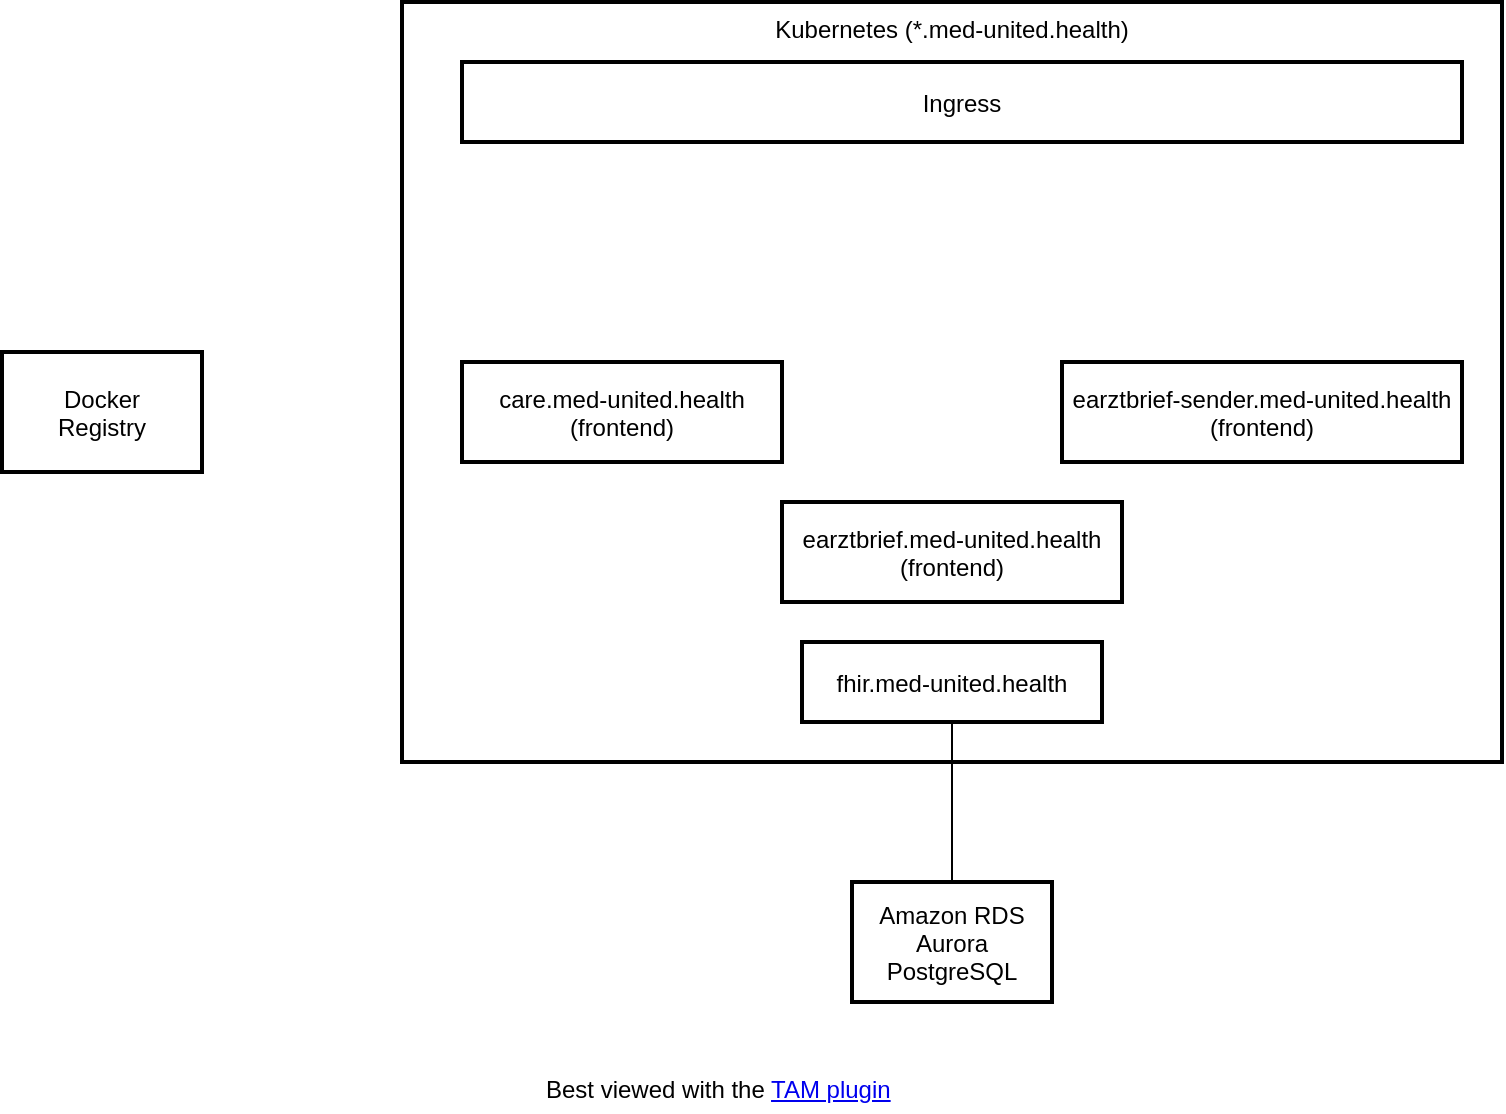 <mxfile>
    <diagram id="gULmXA6TxdwBHq9sowWj" name="MVP">
        <mxGraphModel dx="1181" dy="737" grid="1" gridSize="10" guides="1" tooltips="1" connect="1" arrows="1" fold="1" page="1" pageScale="1" pageWidth="827" pageHeight="1169" math="0" shadow="0">
            <root>
                <mxCell id="yhc5Q26hQd3oSc_h0A0Y-0"/>
                <mxCell id="yhc5Q26hQd3oSc_h0A0Y-1" parent="yhc5Q26hQd3oSc_h0A0Y-0"/>
                <mxCell id="0.0" value="Best viewed with the &lt;a href=&quot;https://github.com/ariel-bentu/tam-drawio&quot;&gt;TAM plugin&lt;/a&gt;" style="text;html=1;shape=tamPluginMissing;" parent="yhc5Q26hQd3oSc_h0A0Y-1" vertex="1" connectable="0">
                    <mxGeometry x="280" y="740" width="200" height="25" as="geometry"/>
                </mxCell>
                <mxCell id="yhc5Q26hQd3oSc_h0A0Y-3" value="Kubernetes (*.med-united.health)" style="shape=agent;offsetSize=8;strokeWidth=2;verticalAlign=top;" parent="yhc5Q26hQd3oSc_h0A0Y-1" vertex="1">
                    <mxGeometry x="210" y="210" width="550" height="380" as="geometry"/>
                </mxCell>
                <mxCell id="yhc5Q26hQd3oSc_h0A0Y-2" value="care.med-united.health&#10;(frontend)" style="shape=agent;offsetSize=8;strokeWidth=2;" parent="yhc5Q26hQd3oSc_h0A0Y-1" vertex="1">
                    <mxGeometry x="240" y="390" width="160" height="50" as="geometry"/>
                </mxCell>
                <mxCell id="yhc5Q26hQd3oSc_h0A0Y-4" value="Amazon RDS&#10;Aurora&#10;PostgreSQL" style="shape=agent;offsetSize=8;strokeWidth=2;" parent="yhc5Q26hQd3oSc_h0A0Y-1" vertex="1">
                    <mxGeometry x="435" y="650" width="100" height="60" as="geometry"/>
                </mxCell>
                <mxCell id="yhc5Q26hQd3oSc_h0A0Y-5" value="fhir.med-united.health" style="shape=agent;offsetSize=8;strokeWidth=2;" parent="yhc5Q26hQd3oSc_h0A0Y-1" vertex="1">
                    <mxGeometry x="410" y="530" width="150" height="40" as="geometry"/>
                </mxCell>
                <mxCell id="yhc5Q26hQd3oSc_h0A0Y-6" value="" style="shape=useedge;vertical=true;edgeStyle=none;endArrow=none;useSignPosition=left;useSignDirection=none;entryX=0.5;entryY=1;entryDx=0;entryDy=0;dx=1;dy=40;" parent="yhc5Q26hQd3oSc_h0A0Y-1" source="yhc5Q26hQd3oSc_h0A0Y-4" target="yhc5Q26hQd3oSc_h0A0Y-5" edge="1">
                    <mxGeometry height="160" relative="1" as="geometry">
                        <mxPoint x="480" y="760" as="sourcePoint"/>
                        <mxPoint x="480" y="600" as="targetPoint"/>
                    </mxGeometry>
                </mxCell>
                <mxCell id="yhc5Q26hQd3oSc_h0A0Y-7" value="earztbrief.med-united.health&#10;(frontend)" style="shape=agent;offsetSize=8;strokeWidth=2;" parent="yhc5Q26hQd3oSc_h0A0Y-1" vertex="1">
                    <mxGeometry x="400" y="460" width="170" height="50" as="geometry"/>
                </mxCell>
                <mxCell id="yhc5Q26hQd3oSc_h0A0Y-8" value="earztbrief-sender.med-united.health&#10;(frontend)" style="shape=agent;offsetSize=8;strokeWidth=2;" parent="yhc5Q26hQd3oSc_h0A0Y-1" vertex="1">
                    <mxGeometry x="540" y="390" width="200" height="50" as="geometry"/>
                </mxCell>
                <mxCell id="yhc5Q26hQd3oSc_h0A0Y-9" value="Ingress" style="shape=agent;offsetSize=8;strokeWidth=2;" parent="yhc5Q26hQd3oSc_h0A0Y-1" vertex="1">
                    <mxGeometry x="240" y="240" width="500" height="40" as="geometry"/>
                </mxCell>
                <mxCell id="yhc5Q26hQd3oSc_h0A0Y-10" value="Docker&#10;Registry" style="shape=agent;offsetSize=8;strokeWidth=2;" parent="yhc5Q26hQd3oSc_h0A0Y-1" vertex="1">
                    <mxGeometry x="10" y="385" width="100" height="60" as="geometry"/>
                </mxCell>
            </root>
        </mxGraphModel>
    </diagram>
    <diagram id="UFVRu7W0GHXEtEQYxteE" name="System">
        <mxGraphModel dx="993" dy="737" grid="1" gridSize="10" guides="1" tooltips="1" connect="1" arrows="1" fold="1" page="1" pageScale="1" pageWidth="827" pageHeight="1169" math="0" shadow="0">
            <root>
                <mxCell id="98wmgcszsLLJWeNlt4h4-0"/>
                <mxCell id="98wmgcszsLLJWeNlt4h4-1" parent="98wmgcszsLLJWeNlt4h4-0"/>
                <mxCell id="98wmgcszsLLJWeNlt4h4-2" value="HAPI FHIR (https://fhir.med-united.health)" style="shape=agent;offsetSize=8;strokeWidth=2;verticalAlign=top;" parent="98wmgcszsLLJWeNlt4h4-1" vertex="1">
                    <mxGeometry x="310" y="230" width="480" height="190" as="geometry"/>
                </mxCell>
                <mxCell id="98wmgcszsLLJWeNlt4h4-3" value="MedUnitedMultiTenancyServer" style="shape=agent;offsetSize=8;strokeWidth=2;" parent="98wmgcszsLLJWeNlt4h4-1" vertex="1">
                    <mxGeometry x="540" y="268" width="240" height="52" as="geometry"/>
                </mxCell>
                <UserObject label="https://hapifhir.io/hapi-fhir/docs/server_plain/multitenancy.html" link="https://hapifhir.io/hapi-fhir/docs/server_plain/multitenancy.html" id="98wmgcszsLLJWeNlt4h4-4">
                    <mxCell style="text;whiteSpace=wrap;html=1;" parent="98wmgcszsLLJWeNlt4h4-1" vertex="1">
                        <mxGeometry x="560" y="200" width="350" height="30" as="geometry"/>
                    </mxCell>
                </UserObject>
                <mxCell id="98wmgcszsLLJWeNlt4h4-5" value="JWTTenantExtractorStrategy" style="shape=agent;offsetSize=8;strokeWidth=2;" parent="98wmgcszsLLJWeNlt4h4-1" vertex="1">
                    <mxGeometry x="320" y="268" width="180" height="52" as="geometry"/>
                </mxCell>
                <mxCell id="98wmgcszsLLJWeNlt4h4-6" value="PostgreSQL Database" style="shape=agent;offsetSize=8;strokeWidth=2;" parent="98wmgcszsLLJWeNlt4h4-1" vertex="1">
                    <mxGeometry x="310" y="470" width="480" height="80" as="geometry"/>
                </mxCell>
                <mxCell id="98wmgcszsLLJWeNlt4h4-7" value="" style="shape=useedge;vertical=true;edgeStyle=none;endArrow=none;useSignPosition=left;useSignDirection=none;entryX=0.5;entryY=1;entryDx=0;entryDy=0;" parent="98wmgcszsLLJWeNlt4h4-1" source="98wmgcszsLLJWeNlt4h4-6" target="98wmgcszsLLJWeNlt4h4-2" edge="1">
                    <mxGeometry height="160" relative="1" as="geometry">
                        <mxPoint x="520" y="630" as="sourcePoint"/>
                        <mxPoint x="520" y="470" as="targetPoint"/>
                    </mxGeometry>
                </mxCell>
                <mxCell id="98wmgcszsLLJWeNlt4h4-11" style="edgeStyle=none;html=1;entryX=0;entryY=0.5;entryDx=0;entryDy=0;" parent="98wmgcszsLLJWeNlt4h4-1" source="98wmgcszsLLJWeNlt4h4-8" target="98wmgcszsLLJWeNlt4h4-10" edge="1">
                    <mxGeometry relative="1" as="geometry"/>
                </mxCell>
                <mxCell id="98wmgcszsLLJWeNlt4h4-8" value="id.med-united.health" style="shape=agent;offsetSize=8;strokeWidth=2;" parent="98wmgcszsLLJWeNlt4h4-1" vertex="1">
                    <mxGeometry x="70" y="90" width="140" height="80" as="geometry"/>
                </mxCell>
                <mxCell id="YlqC5ofd0TMgPBQfjxen-0" value="Best viewed with the &lt;a href=&quot;https://github.com/ariel-bentu/tam-drawio&quot;&gt;TAM plugin&lt;/a&gt;" style="text;html=1;shape=tamPluginMissing;" parent="98wmgcszsLLJWeNlt4h4-1" vertex="1" connectable="0">
                    <mxGeometry x="700" y="580" width="200" height="25" as="geometry"/>
                </mxCell>
                <mxCell id="98wmgcszsLLJWeNlt4h4-9" value="KeyCloak" style="text;html=1;strokeColor=none;fillColor=none;align=center;verticalAlign=middle;whiteSpace=wrap;rounded=0;" parent="98wmgcszsLLJWeNlt4h4-1" vertex="1">
                    <mxGeometry x="110" y="50" width="60" height="30" as="geometry"/>
                </mxCell>
                <mxCell id="98wmgcszsLLJWeNlt4h4-13" style="edgeStyle=none;html=1;entryX=0;entryY=0.5;entryDx=0;entryDy=0;" parent="98wmgcszsLLJWeNlt4h4-1" source="98wmgcszsLLJWeNlt4h4-10" target="98wmgcszsLLJWeNlt4h4-12" edge="1">
                    <mxGeometry relative="1" as="geometry"/>
                </mxCell>
                <mxCell id="98wmgcszsLLJWeNlt4h4-10" value="JWT" style="rounded=1;whiteSpace=wrap;html=1;arcSize=60;strokeWidth=2;" parent="98wmgcszsLLJWeNlt4h4-1" vertex="1">
                    <mxGeometry x="260" y="110" width="90" height="40" as="geometry"/>
                </mxCell>
                <mxCell id="98wmgcszsLLJWeNlt4h4-20" style="edgeStyle=none;html=1;" parent="98wmgcszsLLJWeNlt4h4-1" source="98wmgcszsLLJWeNlt4h4-12" target="98wmgcszsLLJWeNlt4h4-19" edge="1">
                    <mxGeometry relative="1" as="geometry"/>
                </mxCell>
                <mxCell id="98wmgcszsLLJWeNlt4h4-12" value="https://care.med-united.health&#10;medication-ordering-frontend" style="shape=agent;offsetSize=8;strokeWidth=2;" parent="98wmgcszsLLJWeNlt4h4-1" vertex="1">
                    <mxGeometry x="400" y="90" width="190" height="80" as="geometry"/>
                </mxCell>
                <mxCell id="98wmgcszsLLJWeNlt4h4-14" value="" style="shape=useedge;vertical=true;edgeStyle=none;endArrow=none;useSignPosition=left;useSignDirection=none;entryX=0.5;entryY=1;entryDx=0;entryDy=0;exitX=0.5;exitY=0;exitDx=0;exitDy=0;" parent="98wmgcszsLLJWeNlt4h4-1" source="98wmgcszsLLJWeNlt4h4-2" target="98wmgcszsLLJWeNlt4h4-12" edge="1">
                    <mxGeometry height="160" relative="1" as="geometry">
                        <mxPoint x="450" y="340" as="sourcePoint"/>
                        <mxPoint x="450" y="180" as="targetPoint"/>
                    </mxGeometry>
                </mxCell>
                <mxCell id="98wmgcszsLLJWeNlt4h4-15" value="" style="shape=useedge;endArrow=none;edgeStyle=none;useSignPosition=up;useSignDirection=none;entryX=0;entryY=0.5;entryDx=0;entryDy=0;" parent="98wmgcszsLLJWeNlt4h4-1" source="98wmgcszsLLJWeNlt4h4-5" target="98wmgcszsLLJWeNlt4h4-3" edge="1">
                    <mxGeometry width="160" relative="1" as="geometry">
                        <mxPoint x="500" y="294" as="sourcePoint"/>
                        <mxPoint x="660" y="294" as="targetPoint"/>
                    </mxGeometry>
                </mxCell>
                <mxCell id="98wmgcszsLLJWeNlt4h4-16" value="Extracts the domain of the e-mail address as the tenant ID" style="text;html=1;strokeColor=none;fillColor=none;align=center;verticalAlign=middle;whiteSpace=wrap;rounded=0;" parent="98wmgcszsLLJWeNlt4h4-1" vertex="1">
                    <mxGeometry x="325" y="320" width="170" height="50" as="geometry"/>
                </mxCell>
                <mxCell id="YlqC5ofd0TMgPBQfjxen-5" style="edgeStyle=none;html=1;entryX=0;entryY=0.5;entryDx=0;entryDy=0;" parent="98wmgcszsLLJWeNlt4h4-1" source="98wmgcszsLLJWeNlt4h4-17" target="YlqC5ofd0TMgPBQfjxen-4" edge="1">
                    <mxGeometry relative="1" as="geometry"/>
                </mxCell>
                <mxCell id="98wmgcszsLLJWeNlt4h4-17" value="earztbrief.med-united.health" style="shape=agent;offsetSize=8;strokeWidth=2;" parent="98wmgcszsLLJWeNlt4h4-1" vertex="1">
                    <mxGeometry x="890" y="250" width="170" height="60" as="geometry"/>
                </mxCell>
                <mxCell id="YlqC5ofd0TMgPBQfjxen-1" style="edgeStyle=none;html=1;entryX=0.5;entryY=0;entryDx=0;entryDy=0;" parent="98wmgcszsLLJWeNlt4h4-1" source="98wmgcszsLLJWeNlt4h4-19" target="98wmgcszsLLJWeNlt4h4-17" edge="1">
                    <mxGeometry relative="1" as="geometry">
                        <Array as="points">
                            <mxPoint x="975" y="130"/>
                        </Array>
                    </mxGeometry>
                </mxCell>
                <mxCell id="98wmgcszsLLJWeNlt4h4-19" value="XML&lt;br&gt;eArztbrief" style="rounded=1;whiteSpace=wrap;html=1;arcSize=60;strokeWidth=2;" parent="98wmgcszsLLJWeNlt4h4-1" vertex="1">
                    <mxGeometry x="730" y="110" width="90" height="40" as="geometry"/>
                </mxCell>
                <mxCell id="YlqC5ofd0TMgPBQfjxen-2" value="earztbrief-frontend" style="shape=agent;offsetSize=8;strokeWidth=2;" parent="98wmgcszsLLJWeNlt4h4-1" vertex="1">
                    <mxGeometry x="940" y="35" width="130" height="60" as="geometry"/>
                </mxCell>
                <mxCell id="YlqC5ofd0TMgPBQfjxen-3" value="" style="shape=useedge;vertical=true;edgeStyle=none;endArrow=none;useSignPosition=left;useSignDirection=none;entryX=0.5;entryY=1;entryDx=0;entryDy=0;exitX=0.75;exitY=0;exitDx=0;exitDy=0;" parent="98wmgcszsLLJWeNlt4h4-1" source="98wmgcszsLLJWeNlt4h4-17" target="YlqC5ofd0TMgPBQfjxen-2" edge="1">
                    <mxGeometry height="160" relative="1" as="geometry">
                        <mxPoint x="1030" y="350" as="sourcePoint"/>
                        <mxPoint x="1030" y="190" as="targetPoint"/>
                    </mxGeometry>
                </mxCell>
                <mxCell id="YlqC5ofd0TMgPBQfjxen-8" style="edgeStyle=none;html=1;entryX=0;entryY=0.5;entryDx=0;entryDy=0;" parent="98wmgcszsLLJWeNlt4h4-1" source="YlqC5ofd0TMgPBQfjxen-4" target="YlqC5ofd0TMgPBQfjxen-6" edge="1">
                    <mxGeometry relative="1" as="geometry"/>
                </mxCell>
                <mxCell id="YlqC5ofd0TMgPBQfjxen-4" value="E-Mail or KIM&lt;br&gt;Message" style="rounded=1;whiteSpace=wrap;html=1;arcSize=60;strokeWidth=2;" parent="98wmgcszsLLJWeNlt4h4-1" vertex="1">
                    <mxGeometry x="1100" y="260" width="90" height="40" as="geometry"/>
                </mxCell>
                <mxCell id="YlqC5ofd0TMgPBQfjxen-11" style="edgeStyle=none;html=1;entryX=0.5;entryY=0;entryDx=0;entryDy=0;" parent="98wmgcszsLLJWeNlt4h4-1" source="YlqC5ofd0TMgPBQfjxen-6" target="YlqC5ofd0TMgPBQfjxen-10" edge="1">
                    <mxGeometry relative="1" as="geometry"/>
                </mxCell>
                <mxCell id="YlqC5ofd0TMgPBQfjxen-13" style="edgeStyle=none;html=1;entryX=0;entryY=0.5;entryDx=0;entryDy=0;" parent="98wmgcszsLLJWeNlt4h4-1" source="YlqC5ofd0TMgPBQfjxen-6" target="YlqC5ofd0TMgPBQfjxen-12" edge="1">
                    <mxGeometry relative="1" as="geometry"/>
                </mxCell>
                <mxCell id="YlqC5ofd0TMgPBQfjxen-6" value="PVS" style="shape=agent;offsetSize=8;strokeWidth=2;" parent="98wmgcszsLLJWeNlt4h4-1" vertex="1">
                    <mxGeometry x="1220" y="250" width="100" height="60" as="geometry"/>
                </mxCell>
                <mxCell id="YlqC5ofd0TMgPBQfjxen-7" value="Phisician" style="shape=actor;horizontalLabelPosition=right;align=left;labelPosition=right;strokeWidth=2;" parent="98wmgcszsLLJWeNlt4h4-1" vertex="1">
                    <mxGeometry x="1250" y="170" width="35" height="50" as="geometry"/>
                </mxCell>
                <mxCell id="YlqC5ofd0TMgPBQfjxen-9" value="" style="shape=useedge;vertical=true;edgeStyle=none;endArrow=none;useSignPosition=left;useSignDirection=none;entryX=0.5;entryY=1;entryDx=0;entryDy=0;exitX=0.5;exitY=0;exitDx=0;exitDy=0;" parent="98wmgcszsLLJWeNlt4h4-1" source="YlqC5ofd0TMgPBQfjxen-6" target="YlqC5ofd0TMgPBQfjxen-7" edge="1">
                    <mxGeometry height="160" relative="1" as="geometry">
                        <mxPoint x="1270" y="400" as="sourcePoint"/>
                        <mxPoint x="1270" y="240" as="targetPoint"/>
                    </mxGeometry>
                </mxCell>
                <mxCell id="YlqC5ofd0TMgPBQfjxen-10" value="E-Prescription" style="rounded=1;whiteSpace=wrap;html=1;arcSize=60;strokeWidth=2;" parent="98wmgcszsLLJWeNlt4h4-1" vertex="1">
                    <mxGeometry x="1225" y="400" width="90" height="40" as="geometry"/>
                </mxCell>
                <mxCell id="YlqC5ofd0TMgPBQfjxen-17" style="edgeStyle=none;html=1;" parent="98wmgcszsLLJWeNlt4h4-1" source="YlqC5ofd0TMgPBQfjxen-12" target="YlqC5ofd0TMgPBQfjxen-15" edge="1">
                    <mxGeometry relative="1" as="geometry"/>
                </mxCell>
                <mxCell id="YlqC5ofd0TMgPBQfjxen-12" value="KIM Message&lt;br&gt;&amp;nbsp;&lt;br&gt;&amp;nbsp;&lt;br&gt;&amp;nbsp;" style="rounded=1;whiteSpace=wrap;html=1;arcSize=60;strokeWidth=2;" parent="98wmgcszsLLJWeNlt4h4-1" vertex="1">
                    <mxGeometry x="1350" y="245" width="120" height="70" as="geometry"/>
                </mxCell>
                <mxCell id="YlqC5ofd0TMgPBQfjxen-14" value="e-Prescription&lt;br&gt;Token" style="rounded=1;whiteSpace=wrap;html=1;arcSize=60;strokeWidth=2;" parent="98wmgcszsLLJWeNlt4h4-1" vertex="1">
                    <mxGeometry x="1365" y="268" width="90" height="40" as="geometry"/>
                </mxCell>
                <mxCell id="YlqC5ofd0TMgPBQfjxen-15" value="AVS&#10;(Pharmacy)" style="shape=agent;offsetSize=8;strokeWidth=2;" parent="98wmgcszsLLJWeNlt4h4-1" vertex="1">
                    <mxGeometry x="1500" y="250" width="100" height="60" as="geometry"/>
                </mxCell>
                <mxCell id="YlqC5ofd0TMgPBQfjxen-16" value="Pharmacust" style="shape=actor;horizontalLabelPosition=right;align=left;labelPosition=right;strokeWidth=2;" parent="98wmgcszsLLJWeNlt4h4-1" vertex="1">
                    <mxGeometry x="1532.5" y="170" width="35" height="50" as="geometry"/>
                </mxCell>
                <mxCell id="YlqC5ofd0TMgPBQfjxen-18" value="" style="shape=useedge;vertical=true;edgeStyle=none;endArrow=none;useSignPosition=left;useSignDirection=none;entryX=0.5;entryY=1;entryDx=0;entryDy=0;exitX=0.5;exitY=0;exitDx=0;exitDy=0;" parent="98wmgcszsLLJWeNlt4h4-1" source="YlqC5ofd0TMgPBQfjxen-15" target="YlqC5ofd0TMgPBQfjxen-16" edge="1">
                    <mxGeometry height="160" relative="1" as="geometry">
                        <mxPoint x="1540" y="400" as="sourcePoint"/>
                        <mxPoint x="1540" y="240" as="targetPoint"/>
                    </mxGeometry>
                </mxCell>
            </root>
        </mxGraphModel>
    </diagram>
    <diagram id="TTC9ItkF9DFmu4hpynOX" name="eArztbrief">
        <mxGraphModel dx="1011" dy="737" grid="1" gridSize="10" guides="1" tooltips="1" connect="1" arrows="1" fold="1" page="1" pageScale="1" pageWidth="827" pageHeight="1169" math="0" shadow="0">
            <root>
                <mxCell id="187kaAjlqNE19iwZOsQ7-0"/>
                <mxCell id="187kaAjlqNE19iwZOsQ7-1" parent="187kaAjlqNE19iwZOsQ7-0"/>
                <mxCell id="187kaAjlqNE19iwZOsQ7-2" value="earztbrief.med-united.health" style="shape=agent;offsetSize=8;strokeWidth=2;verticalAlign=top;" parent="187kaAjlqNE19iwZOsQ7-1" vertex="1">
                    <mxGeometry x="320" y="180" width="310" height="110" as="geometry"/>
                </mxCell>
                <mxCell id="187kaAjlqNE19iwZOsQ7-11" style="edgeStyle=none;html=1;entryX=0.5;entryY=0;entryDx=0;entryDy=0;" parent="187kaAjlqNE19iwZOsQ7-1" source="187kaAjlqNE19iwZOsQ7-3" target="187kaAjlqNE19iwZOsQ7-10" edge="1">
                    <mxGeometry relative="1" as="geometry"/>
                </mxCell>
                <mxCell id="187kaAjlqNE19iwZOsQ7-3" value="eArztbrief&#10;Creator" style="shape=agent;offsetSize=8;strokeWidth=2;" parent="187kaAjlqNE19iwZOsQ7-1" vertex="1">
                    <mxGeometry x="350" y="210" width="100" height="60" as="geometry"/>
                </mxCell>
                <mxCell id="187kaAjlqNE19iwZOsQ7-4" value="XML&lt;br&gt;eArztbrief" style="rounded=1;whiteSpace=wrap;html=1;arcSize=60;strokeWidth=2;" parent="187kaAjlqNE19iwZOsQ7-1" vertex="1">
                    <mxGeometry x="520" y="220" width="90" height="40" as="geometry"/>
                </mxCell>
                <mxCell id="187kaAjlqNE19iwZOsQ7-5" value="" style="shape=updateedge;endArrow=none;exitX=1;exitY=0.5;exitDx=0;exitDy=0;entryX=0;entryY=0.5;entryDx=0;entryDy=0;" parent="187kaAjlqNE19iwZOsQ7-1" source="187kaAjlqNE19iwZOsQ7-3" target="187kaAjlqNE19iwZOsQ7-4" edge="1">
                    <mxGeometry width="80" height="30" relative="1" as="geometry">
                        <mxPoint x="490" y="265" as="sourcePoint"/>
                        <mxPoint x="570" y="265" as="targetPoint"/>
                    </mxGeometry>
                </mxCell>
                <mxCell id="187kaAjlqNE19iwZOsQ7-6" value="Quarkus Backend" style="shape=agent;offsetSize=8;strokeWidth=2;verticalAlign=top;" parent="187kaAjlqNE19iwZOsQ7-1" vertex="1">
                    <mxGeometry x="320" y="400" width="310" height="60" as="geometry"/>
                </mxCell>
                <mxCell id="5" style="edgeStyle=none;html=1;exitX=0.25;exitY=1;exitDx=0;exitDy=0;entryX=0.5;entryY=0;entryDx=0;entryDy=0;" parent="187kaAjlqNE19iwZOsQ7-1" source="187kaAjlqNE19iwZOsQ7-6" target="0" edge="1">
                    <mxGeometry relative="1" as="geometry">
                        <mxPoint x="400" y="445" as="sourcePoint"/>
                    </mxGeometry>
                </mxCell>
                <mxCell id="187kaAjlqNE19iwZOsQ7-12" style="edgeStyle=none;html=1;" parent="187kaAjlqNE19iwZOsQ7-1" source="187kaAjlqNE19iwZOsQ7-10" edge="1">
                    <mxGeometry relative="1" as="geometry">
                        <mxPoint x="400" y="400" as="targetPoint"/>
                    </mxGeometry>
                </mxCell>
                <mxCell id="187kaAjlqNE19iwZOsQ7-10" value="HTTP Post" style="rounded=1;whiteSpace=wrap;html=1;arcSize=17;strokeWidth=2;verticalAlign=top;" parent="187kaAjlqNE19iwZOsQ7-1" vertex="1">
                    <mxGeometry x="352.5" y="310" width="95" height="70" as="geometry"/>
                </mxCell>
                <mxCell id="187kaAjlqNE19iwZOsQ7-13" value="PVS" style="shape=agent;offsetSize=8;strokeWidth=2;" parent="187kaAjlqNE19iwZOsQ7-1" vertex="1">
                    <mxGeometry x="320" y="600" width="310" height="60" as="geometry"/>
                </mxCell>
                <mxCell id="187kaAjlqNE19iwZOsQ7-14" value="" style="shape=actor;horizontalLabelPosition=right;align=left;labelPosition=right;strokeWidth=2;" parent="187kaAjlqNE19iwZOsQ7-1" vertex="1">
                    <mxGeometry x="463" y="700" width="25" height="50" as="geometry"/>
                </mxCell>
                <mxCell id="187kaAjlqNE19iwZOsQ7-15" value="" style="shape=useedge;vertical=true;endArrow=none;useSignPosition=left;useSignDirection=south;entryX=0.5;entryY=1;entryDx=0;entryDy=0;exitX=0.75;exitY=0;exitDx=0;exitDy=0;" parent="187kaAjlqNE19iwZOsQ7-1" source="187kaAjlqNE19iwZOsQ7-14" target="187kaAjlqNE19iwZOsQ7-13" edge="1">
                    <mxGeometry height="160" relative="1" as="geometry">
                        <mxPoint x="500" y="810" as="sourcePoint"/>
                        <mxPoint x="500" y="650" as="targetPoint"/>
                    </mxGeometry>
                </mxCell>
                <mxCell id="187kaAjlqNE19iwZOsQ7-16" value="&lt;span&gt;XML&lt;/span&gt;&lt;br&gt;&lt;span&gt;eArztbrief&lt;/span&gt;" style="rounded=1;whiteSpace=wrap;html=1;arcSize=60;strokeWidth=2;" parent="187kaAjlqNE19iwZOsQ7-1" vertex="1">
                    <mxGeometry x="357.5" y="340" width="85" height="30" as="geometry"/>
                </mxCell>
                <mxCell id="0.14" value="Best viewed with the &lt;a href=&quot;https://github.com/ariel-bentu/tam-drawio&quot;&gt;TAM plugin&lt;/a&gt;" style="text;html=1;shape=tamPluginMissing;" parent="187kaAjlqNE19iwZOsQ7-1" vertex="1" connectable="0">
                    <mxGeometry x="215" y="780" width="200" height="25" as="geometry"/>
                </mxCell>
                <mxCell id="0" value="E-Mail" style="rounded=1;whiteSpace=wrap;html=1;arcSize=28;strokeWidth=2;verticalAlign=top;" parent="187kaAjlqNE19iwZOsQ7-1" vertex="1">
                    <mxGeometry x="350" y="495" width="95" height="70" as="geometry"/>
                </mxCell>
                <mxCell id="7" style="edgeStyle=none;html=1;exitX=0.5;exitY=1;exitDx=0;exitDy=0;entryX=0.25;entryY=0;entryDx=0;entryDy=0;" parent="187kaAjlqNE19iwZOsQ7-1" source="2" target="187kaAjlqNE19iwZOsQ7-13" edge="1">
                    <mxGeometry relative="1" as="geometry"/>
                </mxCell>
                <mxCell id="2" value="XML eArztbrief" style="rounded=1;whiteSpace=wrap;html=1;arcSize=60;strokeWidth=2;" parent="187kaAjlqNE19iwZOsQ7-1" vertex="1">
                    <mxGeometry x="361.5" y="520" width="72" height="35" as="geometry"/>
                </mxCell>
                <mxCell id="10" value="JavaMail API" style="shape=agent;offsetSize=8;strokeWidth=2;" parent="187kaAjlqNE19iwZOsQ7-1" vertex="1">
                    <mxGeometry x="333.5" y="430" width="100" height="20" as="geometry"/>
                </mxCell>
                <mxCell id="11" value="SMTP&#10;Server&#10;(Amazon SES&#10;- Simple E-Mail Service)" style="shape=agent;offsetSize=8;strokeWidth=2;" parent="187kaAjlqNE19iwZOsQ7-1" vertex="1">
                    <mxGeometry x="30" y="400" width="200" height="60" as="geometry"/>
                </mxCell>
                <mxCell id="13" value="" style="shape=useedge;endArrow=none;useSignPosition=up;useSignDirection=east;exitX=1;exitY=0.75;exitDx=0;exitDy=0;entryX=0;entryY=0.25;entryDx=0;entryDy=0;" parent="187kaAjlqNE19iwZOsQ7-1" source="11" target="10" edge="1">
                    <mxGeometry width="160" relative="1" as="geometry">
                        <mxPoint x="210" y="440" as="sourcePoint"/>
                        <mxPoint x="340" y="440" as="targetPoint"/>
                    </mxGeometry>
                </mxCell>
            </root>
        </mxGraphModel>
    </diagram>
    <diagram id="5WLaCC7f1vbAUcCXucXl" name="multi-tenancy">
        <mxGraphModel dx="617" dy="468" grid="1" gridSize="10" guides="1" tooltips="1" connect="1" arrows="1" fold="1" page="1" pageScale="1" pageWidth="827" pageHeight="1169" math="0" shadow="0">
            <root>
                <mxCell id="7ca343K3QSAkEU-Pdxtx-0"/>
                <mxCell id="7ca343K3QSAkEU-Pdxtx-1" parent="7ca343K3QSAkEU-Pdxtx-0"/>
                <mxCell id="7ca343K3QSAkEU-Pdxtx-2" value="Hapi FHIR&#10;Multi Tenancy Backend&#10;(https://fhir.med-united.health/&lt;tenand-id&gt;/" style="shape=agent;offsetSize=8;strokeWidth=2;verticalAlign=middle;" parent="7ca343K3QSAkEU-Pdxtx-1" vertex="1">
                    <mxGeometry x="290" y="200" width="440" height="150" as="geometry"/>
                </mxCell>
                <mxCell id="0.1" value="Best viewed with the &lt;a href=&quot;https://github.com/ariel-bentu/tam-drawio&quot;&gt;TAM plugin&lt;/a&gt;" style="text;html=1;shape=tamPluginMissing;" parent="7ca343K3QSAkEU-Pdxtx-1" vertex="1" connectable="0">
                    <mxGeometry x="265" y="495" width="200" height="25" as="geometry"/>
                </mxCell>
                <mxCell id="7ca343K3QSAkEU-Pdxtx-3" value="KeyCloak&#10;(https://id.med-united.health)" style="shape=agent;offsetSize=8;strokeWidth=2;" parent="7ca343K3QSAkEU-Pdxtx-1" vertex="1">
                    <mxGeometry x="20" y="230" width="200" height="80" as="geometry"/>
                </mxCell>
                <mxCell id="7ca343K3QSAkEU-Pdxtx-4" value="OpenUI5 Client&#10;(with https://github.com/SAP/openui5-fhir)" style="shape=agent;offsetSize=8;strokeWidth=2;" parent="7ca343K3QSAkEU-Pdxtx-1" vertex="1">
                    <mxGeometry x="290" y="70" width="440" height="90" as="geometry"/>
                </mxCell>
                <mxCell id="7ca343K3QSAkEU-Pdxtx-5" value="" style="shape=useedge;endArrow=none;edgeStyle=none;useSignPosition=up;useSignDirection=none;exitX=1;exitY=0.5;exitDx=0;exitDy=0;entryX=0;entryY=0.5;entryDx=0;entryDy=0;" parent="7ca343K3QSAkEU-Pdxtx-1" source="7ca343K3QSAkEU-Pdxtx-3" target="7ca343K3QSAkEU-Pdxtx-2" edge="1">
                    <mxGeometry width="160" relative="1" as="geometry">
                        <mxPoint x="160" y="190" as="sourcePoint"/>
                        <mxPoint x="320" y="190" as="targetPoint"/>
                    </mxGeometry>
                </mxCell>
                <mxCell id="7ca343K3QSAkEU-Pdxtx-6" value="OpenID&lt;br&gt;Connect" style="text;html=1;strokeColor=none;fillColor=none;align=center;verticalAlign=middle;whiteSpace=wrap;rounded=0;" parent="7ca343K3QSAkEU-Pdxtx-1" vertex="1">
                    <mxGeometry x="230" y="230" width="60" height="30" as="geometry"/>
                </mxCell>
                <mxCell id="7ca343K3QSAkEU-Pdxtx-7" value="https://github.com/opensrp/hapi-fhir-keycloak" style="text;html=1;strokeColor=none;fillColor=none;align=center;verticalAlign=middle;whiteSpace=wrap;rounded=0;" parent="7ca343K3QSAkEU-Pdxtx-1" vertex="1">
                    <mxGeometry x="5" y="190" width="260" height="30" as="geometry"/>
                </mxCell>
                <mxCell id="7ca343K3QSAkEU-Pdxtx-8" value="PostgreSQL (ACL via row-level-security)" style="shape=agent;offsetSize=8;strokeWidth=2;" parent="7ca343K3QSAkEU-Pdxtx-1" vertex="1">
                    <mxGeometry x="290" y="405" width="440" height="60" as="geometry"/>
                </mxCell>
                <mxCell id="7ca343K3QSAkEU-Pdxtx-9" value="" style="shape=useedge;vertical=true;edgeStyle=none;endArrow=none;useSignPosition=left;useSignDirection=none;entryX=0.5;entryY=1;entryDx=0;entryDy=0;exitX=0.5;exitY=0;exitDx=0;exitDy=0;" parent="7ca343K3QSAkEU-Pdxtx-1" source="7ca343K3QSAkEU-Pdxtx-8" target="7ca343K3QSAkEU-Pdxtx-2" edge="1">
                    <mxGeometry height="160" relative="1" as="geometry">
                        <mxPoint x="540" y="550" as="sourcePoint"/>
                        <mxPoint x="540" y="390" as="targetPoint"/>
                    </mxGeometry>
                </mxCell>
                <mxCell id="7ca343K3QSAkEU-Pdxtx-10" value="" style="shape=useedge;vertical=true;edgeStyle=none;endArrow=none;useSignPosition=left;useSignDirection=none;entryX=0.5;entryY=1;entryDx=0;entryDy=0;exitX=0.5;exitY=0;exitDx=0;exitDy=0;" parent="7ca343K3QSAkEU-Pdxtx-1" source="7ca343K3QSAkEU-Pdxtx-2" target="7ca343K3QSAkEU-Pdxtx-4" edge="1">
                    <mxGeometry height="160" relative="1" as="geometry">
                        <mxPoint x="470" y="320" as="sourcePoint"/>
                        <mxPoint x="470" y="160" as="targetPoint"/>
                    </mxGeometry>
                </mxCell>
            </root>
        </mxGraphModel>
    </diagram>
    <diagram id="VX6zzPoldiH-JHPRvkUI" name="Heimversorgung">
        <mxGraphModel dx="588" dy="468" grid="1" gridSize="10" guides="1" tooltips="1" connect="1" arrows="1" fold="1" page="1" pageScale="1" pageWidth="827" pageHeight="1169" math="0" shadow="0">
            <root>
                <mxCell id="0"/>
                <mxCell id="1" parent="0"/>
                <mxCell id="38" style="edgeStyle=none;html=1;entryX=0;entryY=0.5;entryDx=0;entryDy=0;exitX=0.993;exitY=0.191;exitDx=0;exitDy=0;exitPerimeter=0;" parent="1" source="2" target="33" edge="1">
                    <mxGeometry relative="1" as="geometry"/>
                </mxCell>
                <mxCell id="44" style="edgeStyle=none;html=1;entryX=0;entryY=0.5;entryDx=0;entryDy=0;" parent="1" source="2" target="40" edge="1">
                    <mxGeometry relative="1" as="geometry"/>
                </mxCell>
                <mxCell id="45" style="edgeStyle=none;html=1;entryX=0;entryY=0.5;entryDx=0;entryDy=0;exitX=1.002;exitY=0.859;exitDx=0;exitDy=0;exitPerimeter=0;" parent="1" source="2" target="37" edge="1">
                    <mxGeometry relative="1" as="geometry"/>
                </mxCell>
                <mxCell id="68" style="edgeStyle=none;html=1;entryX=1;entryY=0.5;entryDx=0;entryDy=0;exitX=-0.007;exitY=0.891;exitDx=0;exitDy=0;exitPerimeter=0;" parent="1" source="2" target="67" edge="1">
                    <mxGeometry relative="1" as="geometry"/>
                </mxCell>
                <mxCell id="2" value="Heim" style="shape=agent;offsetSize=8;strokeWidth=2;" parent="1" vertex="1">
                    <mxGeometry x="355" y="650" width="100" height="175" as="geometry"/>
                </mxCell>
                <mxCell id="16" style="edgeStyle=none;html=1;entryX=0;entryY=0.5;entryDx=0;entryDy=0;exitX=1.002;exitY=0.143;exitDx=0;exitDy=0;exitPerimeter=0;" parent="1" source="3" target="10" edge="1">
                    <mxGeometry relative="1" as="geometry"/>
                </mxCell>
                <mxCell id="17" style="edgeStyle=none;html=1;entryX=0;entryY=0.5;entryDx=0;entryDy=0;" parent="1" source="3" target="11" edge="1">
                    <mxGeometry relative="1" as="geometry"/>
                </mxCell>
                <mxCell id="18" style="edgeStyle=none;html=1;entryX=0;entryY=0.5;entryDx=0;entryDy=0;exitX=1.002;exitY=0.849;exitDx=0;exitDy=0;exitPerimeter=0;" parent="1" source="3" target="12" edge="1">
                    <mxGeometry relative="1" as="geometry"/>
                </mxCell>
                <mxCell id="3" value="Ambulante&#10;Pflegedienste" style="shape=agent;offsetSize=8;strokeWidth=2;" parent="1" vertex="1">
                    <mxGeometry x="350" y="210" width="100" height="170" as="geometry"/>
                </mxCell>
                <mxCell id="4" value="   Patient" style="shape=actor;horizontalLabelPosition=right;align=left;labelPosition=right;strokeWidth=2;" parent="1" vertex="1">
                    <mxGeometry x="654" y="210" width="25" height="50" as="geometry"/>
                </mxCell>
                <mxCell id="21" style="edgeStyle=none;html=1;entryX=-0.007;entryY=0.153;entryDx=0;entryDy=0;entryPerimeter=0;" parent="1" source="5" target="3" edge="1">
                    <mxGeometry relative="1" as="geometry"/>
                </mxCell>
                <mxCell id="5" value="   Arzt" style="shape=actor;horizontalLabelPosition=right;align=left;labelPosition=right;strokeWidth=2;" parent="1" vertex="1">
                    <mxGeometry x="194" y="210" width="25" height="50" as="geometry"/>
                </mxCell>
                <mxCell id="22" style="edgeStyle=none;html=1;entryX=0;entryY=0.5;entryDx=0;entryDy=0;" parent="1" source="6" target="3" edge="1">
                    <mxGeometry relative="1" as="geometry"/>
                </mxCell>
                <mxCell id="6" value="   Arzt" style="shape=actor;horizontalLabelPosition=right;align=left;labelPosition=right;strokeWidth=2;" parent="1" vertex="1">
                    <mxGeometry x="194" y="270" width="25" height="50" as="geometry"/>
                </mxCell>
                <mxCell id="23" style="edgeStyle=none;html=1;entryX=-0.04;entryY=0.859;entryDx=0;entryDy=0;entryPerimeter=0;" parent="1" source="7" target="3" edge="1">
                    <mxGeometry relative="1" as="geometry"/>
                </mxCell>
                <mxCell id="7" value="   Arzt" style="shape=actor;horizontalLabelPosition=right;align=left;labelPosition=right;strokeWidth=2;" parent="1" vertex="1">
                    <mxGeometry x="194" y="330" width="25" height="50" as="geometry"/>
                </mxCell>
                <mxCell id="8" value="   Patient" style="shape=actor;horizontalLabelPosition=right;align=left;labelPosition=right;strokeWidth=2;" parent="1" vertex="1">
                    <mxGeometry x="654" y="270" width="25" height="50" as="geometry"/>
                </mxCell>
                <mxCell id="9" value="   Patient" style="shape=actor;horizontalLabelPosition=right;align=left;labelPosition=right;strokeWidth=2;" parent="1" vertex="1">
                    <mxGeometry x="654" y="330" width="25" height="50" as="geometry"/>
                </mxCell>
                <mxCell id="15" style="edgeStyle=none;html=1;entryX=0;entryY=0.5;entryDx=0;entryDy=0;" parent="1" source="10" target="4" edge="1">
                    <mxGeometry relative="1" as="geometry"/>
                </mxCell>
                <mxCell id="10" value="Pflegevertrag" style="rounded=1;whiteSpace=wrap;html=1;arcSize=60;strokeWidth=2;" parent="1" vertex="1">
                    <mxGeometry x="504" y="215" width="90" height="40" as="geometry"/>
                </mxCell>
                <mxCell id="14" style="edgeStyle=none;html=1;entryX=0;entryY=0.5;entryDx=0;entryDy=0;" parent="1" source="11" target="8" edge="1">
                    <mxGeometry relative="1" as="geometry"/>
                </mxCell>
                <mxCell id="11" value="Pflegevertrag" style="rounded=1;whiteSpace=wrap;html=1;arcSize=60;strokeWidth=2;" parent="1" vertex="1">
                    <mxGeometry x="504" y="275" width="90" height="40" as="geometry"/>
                </mxCell>
                <mxCell id="13" style="edgeStyle=none;html=1;entryX=0;entryY=0.5;entryDx=0;entryDy=0;" parent="1" source="12" target="9" edge="1">
                    <mxGeometry relative="1" as="geometry"/>
                </mxCell>
                <mxCell id="12" value="Pflegevertrag" style="rounded=1;whiteSpace=wrap;html=1;arcSize=60;strokeWidth=2;" parent="1" vertex="1">
                    <mxGeometry x="504" y="335" width="90" height="40" as="geometry"/>
                </mxCell>
                <mxCell id="25" style="edgeStyle=none;html=1;entryX=0.5;entryY=0;entryDx=0;entryDy=0;exitX=0.417;exitY=1.003;exitDx=0;exitDy=0;exitPerimeter=0;" parent="1" source="19" target="24" edge="1">
                    <mxGeometry relative="1" as="geometry"/>
                </mxCell>
                <mxCell id="19" value="Pflegekasse" style="shape=agent;offsetSize=8;strokeWidth=2;" parent="1" vertex="1">
                    <mxGeometry x="190" y="60" width="500" height="60" as="geometry"/>
                </mxCell>
                <mxCell id="26" style="edgeStyle=none;html=1;entryX=0.5;entryY=0;entryDx=0;entryDy=0;" parent="1" source="24" target="3" edge="1">
                    <mxGeometry relative="1" as="geometry"/>
                </mxCell>
                <mxCell id="24" value="Geld" style="rounded=1;whiteSpace=wrap;html=1;arcSize=60;strokeWidth=2;" parent="1" vertex="1">
                    <mxGeometry x="355" y="140" width="90" height="40" as="geometry"/>
                </mxCell>
                <mxCell id="28" style="edgeStyle=none;html=1;entryX=0.5;entryY=1;entryDx=0;entryDy=0;" parent="1" source="27" target="3" edge="1">
                    <mxGeometry relative="1" as="geometry"/>
                </mxCell>
                <mxCell id="27" value="   Pfleger (0.3 - 5 Patienten)" style="shape=actor;horizontalLabelPosition=right;align=left;labelPosition=right;strokeWidth=2;" parent="1" vertex="1">
                    <mxGeometry x="387.5" y="410" width="25" height="50" as="geometry"/>
                </mxCell>
                <mxCell id="71" style="edgeStyle=none;html=1;entryX=0.5;entryY=1;entryDx=0;entryDy=0;" parent="1" source="29" target="70" edge="1">
                    <mxGeometry relative="1" as="geometry"/>
                </mxCell>
                <mxCell id="97" style="edgeStyle=none;html=1;entryX=0.25;entryY=1;entryDx=0;entryDy=0;exitX=1;exitY=0.75;exitDx=0;exitDy=0;" parent="1" source="29" target="92" edge="1">
                    <mxGeometry relative="1" as="geometry"/>
                </mxCell>
                <mxCell id="29" value="   Patient" style="shape=actor;horizontalLabelPosition=right;align=left;labelPosition=right;strokeWidth=2;" parent="1" vertex="1">
                    <mxGeometry x="740" y="655" width="25" height="50" as="geometry"/>
                </mxCell>
                <mxCell id="30" value="   Patient" style="shape=actor;horizontalLabelPosition=right;align=left;labelPosition=right;strokeWidth=2;" parent="1" vertex="1">
                    <mxGeometry x="740" y="715" width="25" height="50" as="geometry"/>
                </mxCell>
                <mxCell id="31" value="   Patient" style="shape=actor;horizontalLabelPosition=right;align=left;labelPosition=right;strokeWidth=2;" parent="1" vertex="1">
                    <mxGeometry x="740" y="775" width="25" height="50" as="geometry"/>
                </mxCell>
                <mxCell id="32" style="edgeStyle=none;html=1;entryX=0;entryY=0.5;entryDx=0;entryDy=0;" parent="1" source="33" target="29" edge="1">
                    <mxGeometry relative="1" as="geometry"/>
                </mxCell>
                <mxCell id="33" value="Pflegevertrag" style="rounded=1;whiteSpace=wrap;html=1;arcSize=60;strokeWidth=2;verticalAlign=top;" parent="1" vertex="1">
                    <mxGeometry x="475" y="660" width="250" height="45" as="geometry"/>
                </mxCell>
                <mxCell id="36" style="edgeStyle=none;html=1;entryX=0;entryY=0.5;entryDx=0;entryDy=0;" parent="1" source="37" target="31" edge="1">
                    <mxGeometry relative="1" as="geometry"/>
                </mxCell>
                <mxCell id="37" value="Pflegevertrag" style="rounded=1;whiteSpace=wrap;html=1;arcSize=60;strokeWidth=2;" parent="1" vertex="1">
                    <mxGeometry x="475" y="780" width="250" height="40" as="geometry"/>
                </mxCell>
                <mxCell id="39" value="Teilnahme an Medikamentenversorgung" style="rounded=1;whiteSpace=wrap;html=1;arcSize=60;strokeWidth=2;" parent="1" vertex="1">
                    <mxGeometry x="487.5" y="680" width="230" height="20" as="geometry"/>
                </mxCell>
                <mxCell id="43" style="edgeStyle=none;html=1;entryX=0;entryY=0.5;entryDx=0;entryDy=0;" parent="1" source="40" target="30" edge="1">
                    <mxGeometry relative="1" as="geometry"/>
                </mxCell>
                <mxCell id="40" value="Pflegevertrag" style="rounded=1;whiteSpace=wrap;html=1;arcSize=60;strokeWidth=2;verticalAlign=top;" parent="1" vertex="1">
                    <mxGeometry x="475" y="715" width="250" height="45" as="geometry"/>
                </mxCell>
                <mxCell id="41" value="Teilnahme an Medikamentenversorgung" style="rounded=1;whiteSpace=wrap;html=1;arcSize=60;strokeWidth=2;" parent="1" vertex="1">
                    <mxGeometry x="487.5" y="735" width="230" height="20" as="geometry"/>
                </mxCell>
                <mxCell id="50" style="edgeStyle=none;html=1;entryX=0.01;entryY=0.045;entryDx=0;entryDy=0;entryPerimeter=0;" parent="1" source="47" target="2" edge="1">
                    <mxGeometry relative="1" as="geometry"/>
                </mxCell>
                <mxCell id="47" value="Apo §12a&lt;br&gt;Heimversorgungsvertrag" style="rounded=1;whiteSpace=wrap;html=1;arcSize=60;strokeWidth=2;verticalAlign=top;" parent="1" vertex="1">
                    <mxGeometry x="150" y="610" width="190" height="90" as="geometry"/>
                </mxCell>
                <mxCell id="49" style="edgeStyle=none;html=1;entryX=0;entryY=0.5;entryDx=0;entryDy=0;" parent="1" source="48" target="47" edge="1">
                    <mxGeometry relative="1" as="geometry"/>
                </mxCell>
                <mxCell id="83" style="edgeStyle=none;html=1;entryX=0.5;entryY=1;entryDx=0;entryDy=0;" parent="1" source="48" target="82" edge="1">
                    <mxGeometry relative="1" as="geometry"/>
                </mxCell>
                <mxCell id="48" value="Apotheke" style="shape=agent;offsetSize=8;strokeWidth=2;" parent="1" vertex="1">
                    <mxGeometry x="35" y="590" width="100" height="120" as="geometry"/>
                </mxCell>
                <mxCell id="54" style="edgeStyle=none;html=1;entryX=0.002;entryY=0.568;entryDx=0;entryDy=0;entryPerimeter=0;" parent="1" source="51" target="2" edge="1">
                    <mxGeometry relative="1" as="geometry"/>
                </mxCell>
                <mxCell id="51" value="Apo §12a&lt;br&gt;Heimversorgungsvertrag" style="rounded=1;whiteSpace=wrap;html=1;arcSize=60;strokeWidth=2;" parent="1" vertex="1">
                    <mxGeometry x="165" y="730" width="160" height="40" as="geometry"/>
                </mxCell>
                <mxCell id="52" style="edgeStyle=none;html=1;entryX=0;entryY=0.5;entryDx=0;entryDy=0;" parent="1" source="53" target="51" edge="1">
                    <mxGeometry relative="1" as="geometry"/>
                </mxCell>
                <mxCell id="60" style="edgeStyle=none;html=1;entryX=0;entryY=0.5;entryDx=0;entryDy=0;" parent="1" source="53" target="59" edge="1">
                    <mxGeometry relative="1" as="geometry">
                        <Array as="points">
                            <mxPoint x="85" y="980"/>
                        </Array>
                    </mxGeometry>
                </mxCell>
                <mxCell id="53" value="Apotheke" style="shape=agent;offsetSize=8;strokeWidth=2;" parent="1" vertex="1">
                    <mxGeometry x="35" y="720" width="100" height="60" as="geometry"/>
                </mxCell>
                <mxCell id="102" style="edgeStyle=none;html=1;entryX=1;entryY=0.5;entryDx=0;entryDy=0;" parent="1" source="56" target="101" edge="1">
                    <mxGeometry relative="1" as="geometry">
                        <Array as="points">
                            <mxPoint x="320" y="555"/>
                        </Array>
                    </mxGeometry>
                </mxCell>
                <mxCell id="56" value="   Arzt" style="shape=actor;horizontalLabelPosition=right;align=left;labelPosition=right;strokeWidth=2;" parent="1" vertex="1">
                    <mxGeometry x="314" y="490" width="25" height="50" as="geometry"/>
                </mxCell>
                <mxCell id="57" value="Weitere Lieferanten" style="shape=agent;offsetSize=8;strokeWidth=2;" parent="1" vertex="1">
                    <mxGeometry x="336.5" y="870" width="137" height="30" as="geometry"/>
                </mxCell>
                <mxCell id="58" value="" style="shape=useedge;vertical=true;endArrow=none;useSignPosition=left;useSignDirection=none;entryX=0.5;entryY=1;entryDx=0;entryDy=0;exitX=0.5;exitY=0;exitDx=0;exitDy=0;" parent="1" source="57" target="2" edge="1">
                    <mxGeometry height="160" relative="1" as="geometry">
                        <mxPoint x="360" y="990" as="sourcePoint"/>
                        <mxPoint x="360" y="830" as="targetPoint"/>
                    </mxGeometry>
                </mxCell>
                <mxCell id="61" style="edgeStyle=none;html=1;entryX=0.75;entryY=1;entryDx=0;entryDy=0;" parent="1" source="59" target="31" edge="1">
                    <mxGeometry relative="1" as="geometry">
                        <Array as="points">
                            <mxPoint x="759" y="980"/>
                        </Array>
                    </mxGeometry>
                </mxCell>
                <mxCell id="59" value="Versorgungsvertrag" style="rounded=1;whiteSpace=wrap;html=1;arcSize=60;strokeWidth=2;verticalAlign=top;" parent="1" vertex="1">
                    <mxGeometry x="322.5" y="940" width="174.5" height="80" as="geometry"/>
                </mxCell>
                <mxCell id="62" value="Wird häufig als Teil des Pflegevertrages vorgelegt z.B. als Kopiervorlage" style="text;html=1;strokeColor=none;fillColor=none;align=center;verticalAlign=middle;whiteSpace=wrap;rounded=0;" parent="1" vertex="1">
                    <mxGeometry x="318.25" y="1020" width="183" height="50" as="geometry"/>
                </mxCell>
                <mxCell id="63" value="   Arzt" style="shape=actor;horizontalLabelPosition=right;align=left;labelPosition=right;strokeWidth=2;" parent="1" vertex="1">
                    <mxGeometry x="387.5" y="490" width="25" height="50" as="geometry"/>
                </mxCell>
                <mxCell id="77" style="edgeStyle=none;html=1;entryX=0.5;entryY=0;entryDx=0;entryDy=0;" parent="1" source="64" target="73" edge="1">
                    <mxGeometry relative="1" as="geometry"/>
                </mxCell>
                <mxCell id="94" style="edgeStyle=none;html=1;entryX=0;entryY=0.5;entryDx=0;entryDy=0;exitX=1;exitY=1;exitDx=0;exitDy=0;" parent="1" source="64" target="93" edge="1">
                    <mxGeometry relative="1" as="geometry">
                        <Array as="points">
                            <mxPoint x="540" y="540"/>
                            <mxPoint x="540" y="600"/>
                        </Array>
                    </mxGeometry>
                </mxCell>
                <mxCell id="64" value="   Arzt" style="shape=actor;horizontalLabelPosition=right;align=left;labelPosition=right;strokeWidth=2;" parent="1" vertex="1">
                    <mxGeometry x="462.5" y="490" width="25" height="50" as="geometry"/>
                </mxCell>
                <mxCell id="65" value="Einwilligung Kontaktaufnahme Arzt" style="rounded=1;whiteSpace=wrap;html=1;arcSize=60;strokeWidth=2;" parent="1" vertex="1">
                    <mxGeometry x="334.25" y="970" width="151" height="40" as="geometry"/>
                </mxCell>
                <mxCell id="66" value="Verträge müssen von Heimen offen gelegt werden" style="text;html=1;strokeColor=none;fillColor=none;align=center;verticalAlign=middle;whiteSpace=wrap;rounded=0;" parent="1" vertex="1">
                    <mxGeometry x="460" y="820" width="280" height="35" as="geometry"/>
                </mxCell>
                <mxCell id="69" style="edgeStyle=none;html=1;entryX=0.877;entryY=1.017;entryDx=0;entryDy=0;entryPerimeter=0;" parent="1" source="67" target="53" edge="1">
                    <mxGeometry relative="1" as="geometry">
                        <Array as="points">
                            <mxPoint x="123" y="805"/>
                        </Array>
                    </mxGeometry>
                </mxCell>
                <mxCell id="67" value="Medikationsplan" style="rounded=1;whiteSpace=wrap;html=1;arcSize=60;strokeWidth=2;" parent="1" vertex="1">
                    <mxGeometry x="200" y="785" width="90" height="40" as="geometry"/>
                </mxCell>
                <mxCell id="72" style="edgeStyle=none;html=1;entryX=1;entryY=0.75;entryDx=0;entryDy=0;" parent="1" source="70" target="64" edge="1">
                    <mxGeometry relative="1" as="geometry">
                        <Array as="points">
                            <mxPoint x="753" y="528"/>
                        </Array>
                    </mxGeometry>
                </mxCell>
                <mxCell id="70" value="Medikationsplan" style="rounded=1;whiteSpace=wrap;html=1;arcSize=60;strokeWidth=2;" parent="1" vertex="1">
                    <mxGeometry x="707.5" y="585" width="90" height="40" as="geometry"/>
                </mxCell>
                <mxCell id="78" style="edgeStyle=none;html=1;entryX=0.75;entryY=0;entryDx=0;entryDy=0;" parent="1" source="73" target="2" edge="1">
                    <mxGeometry relative="1" as="geometry">
                        <Array as="points">
                            <mxPoint x="475" y="640"/>
                            <mxPoint x="430" y="640"/>
                        </Array>
                    </mxGeometry>
                </mxCell>
                <mxCell id="73" value="Medikationsplan" style="rounded=1;whiteSpace=wrap;html=1;arcSize=60;strokeWidth=2;" parent="1" vertex="1">
                    <mxGeometry x="430" y="580" width="90" height="40" as="geometry"/>
                </mxCell>
                <mxCell id="75" value="" style="shape=useedge;vertical=true;edgeStyle=elbowEdgeStyle;elbow=vertical;endArrow=none;useSignPosition=up;useSignDirection=none;entryX=0.5;entryY=1;entryDx=0;entryDy=0;exitX=0.25;exitY=0;exitDx=0;exitDy=0;" parent="1" source="2" target="56" edge="1">
                    <mxGeometry width="70" height="160" relative="1" as="geometry">
                        <mxPoint x="380" y="740" as="sourcePoint"/>
                        <mxPoint x="450" y="580" as="targetPoint"/>
                    </mxGeometry>
                </mxCell>
                <mxCell id="76" value="" style="shape=useedge;vertical=true;endArrow=none;useSignPosition=left;useSignDirection=none;entryX=0.75;entryY=1;entryDx=0;entryDy=0;exitX=0.5;exitY=0;exitDx=0;exitDy=0;" parent="1" source="2" target="63" edge="1">
                    <mxGeometry height="160" relative="1" as="geometry">
                        <mxPoint x="400" y="740" as="sourcePoint"/>
                        <mxPoint x="400" y="580" as="targetPoint"/>
                    </mxGeometry>
                </mxCell>
                <mxCell id="79" value="Medikamentenmanagement&#10;kann in Apotheke sein oder Heim&#10;Fordert Medikamente an" style="shape=agent;offsetSize=8;strokeWidth=2;" parent="1" vertex="1">
                    <mxGeometry x="35" y="1080" width="205" height="70" as="geometry"/>
                </mxCell>
                <mxCell id="80" value="Anlage Medikamentenmanagement" style="rounded=1;whiteSpace=wrap;html=1;arcSize=60;strokeWidth=2;" parent="1" vertex="1">
                    <mxGeometry x="160" y="650" width="170" height="40" as="geometry"/>
                </mxCell>
                <mxCell id="84" style="edgeStyle=none;html=1;entryX=0;entryY=0.5;entryDx=0;entryDy=0;" parent="1" source="82" target="56" edge="1">
                    <mxGeometry relative="1" as="geometry"/>
                </mxCell>
                <mxCell id="82" value="Rezept&lt;br&gt;anforderung" style="rounded=1;whiteSpace=wrap;html=1;arcSize=60;strokeWidth=2;fillColor=#fff2cc;strokeColor=#d6b656;" parent="1" vertex="1">
                    <mxGeometry x="40" y="495" width="90" height="40" as="geometry"/>
                </mxCell>
                <mxCell id="89" style="edgeStyle=none;html=1;entryX=1;entryY=0.5;entryDx=0;entryDy=0;" parent="1" source="87" target="88" edge="1">
                    <mxGeometry relative="1" as="geometry"/>
                </mxCell>
                <mxCell id="87" value="   Pfleger" style="shape=actor;horizontalLabelPosition=right;align=left;labelPosition=right;strokeWidth=2;" parent="1" vertex="1">
                    <mxGeometry x="725" y="450" width="25" height="50" as="geometry"/>
                </mxCell>
                <mxCell id="90" style="edgeStyle=none;html=1;" parent="1" source="88" edge="1">
                    <mxGeometry relative="1" as="geometry">
                        <mxPoint x="130" y="600" as="targetPoint"/>
                        <Array as="points">
                            <mxPoint x="180" y="600"/>
                        </Array>
                    </mxGeometry>
                </mxCell>
                <mxCell id="88" value="Kommunikation" style="rounded=1;whiteSpace=wrap;html=1;arcSize=60;strokeWidth=2;" parent="1" vertex="1">
                    <mxGeometry x="135" y="450" width="90" height="40" as="geometry"/>
                </mxCell>
                <mxCell id="96" style="edgeStyle=none;html=1;entryX=1;entryY=0.75;entryDx=0;entryDy=0;" parent="1" source="92" target="87" edge="1">
                    <mxGeometry relative="1" as="geometry">
                        <Array as="points">
                            <mxPoint x="869" y="488"/>
                        </Array>
                    </mxGeometry>
                </mxCell>
                <mxCell id="92" value="Beobachtung&lt;br&gt;oder&lt;br&gt;Änderung" style="rounded=1;whiteSpace=wrap;html=1;arcSize=60;strokeWidth=2;" parent="1" vertex="1">
                    <mxGeometry x="827" y="640" width="83" height="55" as="geometry"/>
                </mxCell>
                <mxCell id="95" style="edgeStyle=none;html=1;entryX=0;entryY=0.25;entryDx=0;entryDy=0;" parent="1" source="93" target="29" edge="1">
                    <mxGeometry relative="1" as="geometry">
                        <Array as="points">
                            <mxPoint x="690" y="600"/>
                        </Array>
                    </mxGeometry>
                </mxCell>
                <mxCell id="93" value="Visite" style="rounded=1;whiteSpace=wrap;html=1;arcSize=60;strokeWidth=2;" parent="1" vertex="1">
                    <mxGeometry x="571" y="585" width="83" height="30" as="geometry"/>
                </mxCell>
                <mxCell id="98" value="Fallkonferenz" style="rounded=1;whiteSpace=wrap;html=1;arcSize=60;strokeWidth=2;" parent="1" vertex="1">
                    <mxGeometry x="567.5" y="535" width="90" height="40" as="geometry"/>
                </mxCell>
                <mxCell id="99" value="Fallkonferenz&#10;mit Apotheker" style="shape=agent;offsetSize=8;strokeWidth=2;" parent="1" vertex="1">
                    <mxGeometry x="250" y="1080" width="100" height="70" as="geometry"/>
                </mxCell>
                <mxCell id="100" value="Anspruch des&#10;Patienten auf&#10;Versorgungsmanagement&#10;§11.4 SGB V" style="shape=agent;offsetSize=8;strokeWidth=2;" parent="1" vertex="1">
                    <mxGeometry x="364" y="1080" width="156" height="70" as="geometry"/>
                </mxCell>
                <mxCell id="103" style="edgeStyle=none;html=1;entryX=0.75;entryY=0;entryDx=0;entryDy=0;" parent="1" source="101" target="48" edge="1">
                    <mxGeometry relative="1" as="geometry">
                        <Array as="points">
                            <mxPoint x="110" y="555"/>
                        </Array>
                    </mxGeometry>
                </mxCell>
                <mxCell id="101" value="Direktzuweisung" style="rounded=1;whiteSpace=wrap;html=1;arcSize=60;strokeWidth=2;fillColor=#fff2cc;strokeColor=#d6b656;" parent="1" vertex="1">
                    <mxGeometry x="194" y="540" width="90" height="30" as="geometry"/>
                </mxCell>
                <mxCell id="0.91" value="Best viewed with the &lt;a href=&quot;https://github.com/ariel-bentu/tam-drawio&quot;&gt;TAM plugin&lt;/a&gt;" style="text;html=1;shape=tamPluginMissing;" vertex="1" connectable="0" parent="1">
                    <mxGeometry x="355" y="1180" width="200" height="25" as="geometry"/>
                </mxCell>
            </root>
        </mxGraphModel>
    </diagram>
    <diagram id="csW_4LB9yQ0UyOC9kcLC" name="Stammdatenmanagement">
        <mxGraphModel dx="1011" dy="737" grid="1" gridSize="10" guides="1" tooltips="1" connect="1" arrows="1" fold="1" page="1" pageScale="1" pageWidth="827" pageHeight="1169" math="0" shadow="0">
            <root>
                <mxCell id="QCenY5rEwddvU02yPKpq-0"/>
                <mxCell id="QCenY5rEwddvU02yPKpq-1" parent="QCenY5rEwddvU02yPKpq-0"/>
                <mxCell id="QCenY5rEwddvU02yPKpq-2" value="   Heimleiter" style="shape=actor;horizontalLabelPosition=right;align=left;labelPosition=right;strokeWidth=2;" vertex="1" parent="QCenY5rEwddvU02yPKpq-1">
                    <mxGeometry x="160" y="190" width="25" height="50" as="geometry"/>
                </mxCell>
                <mxCell id="QCenY5rEwddvU02yPKpq-6" style="edgeStyle=none;html=1;entryX=0;entryY=0.5;entryDx=0;entryDy=0;" edge="1" parent="QCenY5rEwddvU02yPKpq-1" source="QCenY5rEwddvU02yPKpq-3" target="QCenY5rEwddvU02yPKpq-5">
                    <mxGeometry relative="1" as="geometry"/>
                </mxCell>
                <mxCell id="QCenY5rEwddvU02yPKpq-3" value="Pflegesoftware" style="shape=agent;offsetSize=8;strokeWidth=2;" vertex="1" parent="QCenY5rEwddvU02yPKpq-1">
                    <mxGeometry x="130" y="300" width="100" height="60" as="geometry"/>
                </mxCell>
                <mxCell id="QCenY5rEwddvU02yPKpq-4" value="" style="shape=useedge;vertical=true;endArrow=none;useSignPosition=left;useSignDirection=none;entryX=0.75;entryY=1;entryDx=0;entryDy=0;exitX=0.5;exitY=0;exitDx=0;exitDy=0;" edge="1" parent="QCenY5rEwddvU02yPKpq-1" source="QCenY5rEwddvU02yPKpq-3" target="QCenY5rEwddvU02yPKpq-2">
                    <mxGeometry height="160" relative="1" as="geometry">
                        <mxPoint x="210" y="470" as="sourcePoint"/>
                        <mxPoint x="210" y="310" as="targetPoint"/>
                    </mxGeometry>
                </mxCell>
                <mxCell id="QCenY5rEwddvU02yPKpq-10" style="edgeStyle=none;html=1;entryX=0;entryY=0.5;entryDx=0;entryDy=0;" edge="1" parent="QCenY5rEwddvU02yPKpq-1" source="QCenY5rEwddvU02yPKpq-5" target="QCenY5rEwddvU02yPKpq-7">
                    <mxGeometry relative="1" as="geometry"/>
                </mxCell>
                <mxCell id="QCenY5rEwddvU02yPKpq-5" value="eArztbrief" style="rounded=1;whiteSpace=wrap;html=1;arcSize=17;strokeWidth=2;verticalAlign=top;" vertex="1" parent="QCenY5rEwddvU02yPKpq-1">
                    <mxGeometry x="265" y="285" width="120" height="90" as="geometry"/>
                </mxCell>
                <mxCell id="QCenY5rEwddvU02yPKpq-15" style="edgeStyle=none;html=1;entryX=0;entryY=0.5;entryDx=0;entryDy=0;" edge="1" parent="QCenY5rEwddvU02yPKpq-1" source="QCenY5rEwddvU02yPKpq-7" target="QCenY5rEwddvU02yPKpq-13">
                    <mxGeometry relative="1" as="geometry"/>
                </mxCell>
                <mxCell id="QCenY5rEwddvU02yPKpq-7" value="PVS" style="shape=agent;offsetSize=8;strokeWidth=2;" vertex="1" parent="QCenY5rEwddvU02yPKpq-1">
                    <mxGeometry x="410" y="300" width="100" height="60" as="geometry"/>
                </mxCell>
                <mxCell id="QCenY5rEwddvU02yPKpq-8" value="    Arzt" style="shape=actor;horizontalLabelPosition=right;align=left;labelPosition=right;strokeWidth=2;" vertex="1" parent="QCenY5rEwddvU02yPKpq-1">
                    <mxGeometry x="440" y="190" width="25" height="50" as="geometry"/>
                </mxCell>
                <mxCell id="QCenY5rEwddvU02yPKpq-9" value="" style="shape=useedge;vertical=true;endArrow=none;useSignPosition=left;useSignDirection=none;entryX=0.5;entryY=1;entryDx=0;entryDy=0;exitX=0.5;exitY=0;exitDx=0;exitDy=0;" edge="1" parent="QCenY5rEwddvU02yPKpq-1" source="QCenY5rEwddvU02yPKpq-7" target="QCenY5rEwddvU02yPKpq-8">
                    <mxGeometry height="160" relative="1" as="geometry">
                        <mxPoint x="450" y="430" as="sourcePoint"/>
                        <mxPoint x="450" y="270" as="targetPoint"/>
                    </mxGeometry>
                </mxCell>
                <mxCell id="QCenY5rEwddvU02yPKpq-11" value="&lt;span&gt;Rezeptanfrage&lt;/span&gt;" style="rounded=1;whiteSpace=wrap;html=1;arcSize=60;strokeWidth=2;" vertex="1" parent="QCenY5rEwddvU02yPKpq-1">
                    <mxGeometry x="280" y="320" width="90" height="40" as="geometry"/>
                </mxCell>
                <mxCell id="QCenY5rEwddvU02yPKpq-16" style="edgeStyle=none;html=1;" edge="1" parent="QCenY5rEwddvU02yPKpq-1" source="QCenY5rEwddvU02yPKpq-13" target="QCenY5rEwddvU02yPKpq-14">
                    <mxGeometry relative="1" as="geometry"/>
                </mxCell>
                <mxCell id="QCenY5rEwddvU02yPKpq-13" value="Flowtype: 169&lt;br&gt;KIM Nachricht" style="rounded=1;whiteSpace=wrap;html=1;arcSize=60;strokeWidth=2;" vertex="1" parent="QCenY5rEwddvU02yPKpq-1">
                    <mxGeometry x="540" y="310" width="90" height="40" as="geometry"/>
                </mxCell>
                <mxCell id="QCenY5rEwddvU02yPKpq-14" value="Apotheke" style="shape=agent;offsetSize=8;strokeWidth=2;" vertex="1" parent="QCenY5rEwddvU02yPKpq-1">
                    <mxGeometry x="670" y="300" width="100" height="60" as="geometry"/>
                </mxCell>
                <mxCell id="QCenY5rEwddvU02yPKpq-17" value="    Apotheke" style="shape=actor;horizontalLabelPosition=right;align=left;labelPosition=right;strokeWidth=2;" vertex="1" parent="QCenY5rEwddvU02yPKpq-1">
                    <mxGeometry x="707.5" y="190" width="25" height="50" as="geometry"/>
                </mxCell>
                <mxCell id="QCenY5rEwddvU02yPKpq-20" value="" style="shape=useedge;vertical=true;endArrow=none;useSignPosition=left;useSignDirection=none;entryX=0.75;entryY=1;entryDx=0;entryDy=0;exitX=0.5;exitY=0;exitDx=0;exitDy=0;" edge="1" parent="QCenY5rEwddvU02yPKpq-1" source="QCenY5rEwddvU02yPKpq-14" target="QCenY5rEwddvU02yPKpq-17">
                    <mxGeometry height="160" relative="1" as="geometry">
                        <mxPoint x="720" y="410" as="sourcePoint"/>
                        <mxPoint x="720" y="250" as="targetPoint"/>
                    </mxGeometry>
                </mxCell>
                <mxCell id="QCenY5rEwddvU02yPKpq-21" value="Fachdienst" style="shape=agent;offsetSize=8;strokeWidth=2;verticalAlign=top;" vertex="1" parent="QCenY5rEwddvU02yPKpq-1">
                    <mxGeometry x="374" y="470" width="166" height="150" as="geometry"/>
                </mxCell>
                <mxCell id="QCenY5rEwddvU02yPKpq-25" style="edgeStyle=none;html=1;entryX=0;entryY=0.5;entryDx=0;entryDy=0;" edge="1" parent="QCenY5rEwddvU02yPKpq-1" source="QCenY5rEwddvU02yPKpq-22" target="QCenY5rEwddvU02yPKpq-23">
                    <mxGeometry relative="1" as="geometry"/>
                </mxCell>
                <mxCell id="QCenY5rEwddvU02yPKpq-22" value="   Patient" style="shape=actor;horizontalLabelPosition=right;align=left;labelPosition=right;strokeWidth=2;" vertex="1" parent="QCenY5rEwddvU02yPKpq-1">
                    <mxGeometry x="165" y="555" width="25" height="50" as="geometry"/>
                </mxCell>
                <mxCell id="QCenY5rEwddvU02yPKpq-28" style="edgeStyle=none;html=1;entryX=0.5;entryY=1;entryDx=0;entryDy=0;exitX=1;exitY=0.5;exitDx=0;exitDy=0;" edge="1" parent="QCenY5rEwddvU02yPKpq-1" source="QCenY5rEwddvU02yPKpq-26" target="QCenY5rEwddvU02yPKpq-14">
                    <mxGeometry relative="1" as="geometry">
                        <Array as="points">
                            <mxPoint x="720" y="520"/>
                        </Array>
                    </mxGeometry>
                </mxCell>
                <mxCell id="QCenY5rEwddvU02yPKpq-23" value="Alle meine Rezepte an:&lt;br&gt;Kaiserapotheke" style="rounded=1;whiteSpace=wrap;html=1;arcSize=60;strokeWidth=2;" vertex="1" parent="QCenY5rEwddvU02yPKpq-1">
                    <mxGeometry x="386.5" y="550" width="141" height="60" as="geometry"/>
                </mxCell>
                <mxCell id="QCenY5rEwddvU02yPKpq-26" value="E-Rezept" style="rounded=1;whiteSpace=wrap;html=1;arcSize=60;strokeWidth=2;" vertex="1" parent="QCenY5rEwddvU02yPKpq-1">
                    <mxGeometry x="410" y="500" width="90" height="40" as="geometry"/>
                </mxCell>
                <mxCell id="QCenY5rEwddvU02yPKpq-27" value="" style="shape=useedge;vertical=true;endArrow=none;useSignPosition=left;useSignDirection=none;entryX=0.5;entryY=1;entryDx=0;entryDy=0;exitX=0.5;exitY=0;exitDx=0;exitDy=0;" edge="1" parent="QCenY5rEwddvU02yPKpq-1" source="QCenY5rEwddvU02yPKpq-21" target="QCenY5rEwddvU02yPKpq-7">
                    <mxGeometry height="160" relative="1" as="geometry">
                        <mxPoint x="440" y="550" as="sourcePoint"/>
                        <mxPoint x="440" y="390" as="targetPoint"/>
                    </mxGeometry>
                </mxCell>
            </root>
        </mxGraphModel>
    </diagram>
    <diagram id="wLnmBMi8YgouiEktCKY9" name="Seite-7">
        <mxGraphModel dx="1181" dy="737" grid="1" gridSize="10" guides="1" tooltips="1" connect="1" arrows="1" fold="1" page="1" pageScale="1" pageWidth="827" pageHeight="1169" math="0" shadow="0">
            <root>
                <mxCell id="gafxBFPD3ZOX80zEPsjV-0"/>
                <mxCell id="gafxBFPD3ZOX80zEPsjV-1" parent="gafxBFPD3ZOX80zEPsjV-0"/>
                <mxCell id="gafxBFPD3ZOX80zEPsjV-2" value="care.med-united.health" style="shape=agent;offsetSize=8;strokeWidth=2;verticalAlign=top;" vertex="1" parent="gafxBFPD3ZOX80zEPsjV-1">
                    <mxGeometry x="200" y="235" width="330" height="165" as="geometry"/>
                </mxCell>
                <mxCell id="0.1" value="Best viewed with the &lt;a href=&quot;https://github.com/ariel-bentu/tam-drawio&quot;&gt;TAM plugin&lt;/a&gt;" style="text;html=1;shape=tamPluginMissing;" vertex="1" connectable="0" parent="gafxBFPD3ZOX80zEPsjV-1">
                    <mxGeometry x="295" y="730" width="200" height="25" as="geometry"/>
                </mxCell>
                <mxCell id="gafxBFPD3ZOX80zEPsjV-14" style="edgeStyle=none;html=1;entryX=0.5;entryY=0;entryDx=0;entryDy=0;exitX=0.124;exitY=1.008;exitDx=0;exitDy=0;exitPerimeter=0;" edge="1" parent="gafxBFPD3ZOX80zEPsjV-1" source="gafxBFPD3ZOX80zEPsjV-3" target="gafxBFPD3ZOX80zEPsjV-9">
                    <mxGeometry relative="1" as="geometry"/>
                </mxCell>
                <mxCell id="gafxBFPD3ZOX80zEPsjV-15" style="edgeStyle=none;html=1;entryX=0.5;entryY=0;entryDx=0;entryDy=0;exitX=0.75;exitY=1;exitDx=0;exitDy=0;" edge="1" parent="gafxBFPD3ZOX80zEPsjV-1" source="gafxBFPD3ZOX80zEPsjV-3" target="gafxBFPD3ZOX80zEPsjV-10">
                    <mxGeometry relative="1" as="geometry"/>
                </mxCell>
                <mxCell id="gafxBFPD3ZOX80zEPsjV-16" style="edgeStyle=none;html=1;" edge="1" parent="gafxBFPD3ZOX80zEPsjV-1" source="gafxBFPD3ZOX80zEPsjV-3" target="gafxBFPD3ZOX80zEPsjV-11">
                    <mxGeometry relative="1" as="geometry"/>
                </mxCell>
                <mxCell id="gafxBFPD3ZOX80zEPsjV-3" value="CSVFhirResourceCreator" style="shape=agent;offsetSize=8;strokeWidth=2;" vertex="1" parent="gafxBFPD3ZOX80zEPsjV-1">
                    <mxGeometry x="360" y="280" width="164" height="60" as="geometry"/>
                </mxCell>
                <mxCell id="gafxBFPD3ZOX80zEPsjV-5" style="edgeStyle=none;html=1;" edge="1" parent="gafxBFPD3ZOX80zEPsjV-1" source="gafxBFPD3ZOX80zEPsjV-4" target="gafxBFPD3ZOX80zEPsjV-3">
                    <mxGeometry relative="1" as="geometry"/>
                </mxCell>
                <mxCell id="gafxBFPD3ZOX80zEPsjV-4" value="medicationstatement-with-patients.csv" style="rounded=1;whiteSpace=wrap;html=1;arcSize=60;strokeWidth=2;" vertex="1" parent="gafxBFPD3ZOX80zEPsjV-1">
                    <mxGeometry x="355.5" y="160" width="173" height="40" as="geometry"/>
                </mxCell>
                <mxCell id="gafxBFPD3ZOX80zEPsjV-7" value="File comes from the file system of the local machine" style="text;html=1;strokeColor=none;fillColor=none;align=center;verticalAlign=middle;whiteSpace=wrap;rounded=0;" vertex="1" parent="gafxBFPD3ZOX80zEPsjV-1">
                    <mxGeometry x="550" y="147.5" width="130" height="65" as="geometry"/>
                </mxCell>
                <mxCell id="gafxBFPD3ZOX80zEPsjV-8" value="fhir.med-united.health" style="shape=agent;offsetSize=8;strokeWidth=2;verticalAlign=top;" vertex="1" parent="gafxBFPD3ZOX80zEPsjV-1">
                    <mxGeometry x="180" y="540" width="432" height="160" as="geometry"/>
                </mxCell>
                <mxCell id="gafxBFPD3ZOX80zEPsjV-19" style="edgeStyle=none;html=1;entryX=0.463;entryY=0;entryDx=0;entryDy=0;entryPerimeter=0;" edge="1" parent="gafxBFPD3ZOX80zEPsjV-1" source="gafxBFPD3ZOX80zEPsjV-9" target="gafxBFPD3ZOX80zEPsjV-8">
                    <mxGeometry relative="1" as="geometry"/>
                </mxCell>
                <mxCell id="gafxBFPD3ZOX80zEPsjV-9" value="Patient" style="rounded=1;whiteSpace=wrap;html=1;arcSize=60;strokeWidth=2;" vertex="1" parent="gafxBFPD3ZOX80zEPsjV-1">
                    <mxGeometry x="350" y="420" width="60" height="20" as="geometry"/>
                </mxCell>
                <mxCell id="gafxBFPD3ZOX80zEPsjV-18" style="edgeStyle=none;html=1;entryX=0.697;entryY=-0.05;entryDx=0;entryDy=0;entryPerimeter=0;" edge="1" parent="gafxBFPD3ZOX80zEPsjV-1" source="gafxBFPD3ZOX80zEPsjV-10" target="gafxBFPD3ZOX80zEPsjV-8">
                    <mxGeometry relative="1" as="geometry"/>
                </mxCell>
                <mxCell id="gafxBFPD3ZOX80zEPsjV-10" value="MedicationStatement" style="rounded=1;whiteSpace=wrap;html=1;arcSize=60;strokeWidth=2;" vertex="1" parent="gafxBFPD3ZOX80zEPsjV-1">
                    <mxGeometry x="420" y="420" width="140" height="20" as="geometry"/>
                </mxCell>
                <mxCell id="gafxBFPD3ZOX80zEPsjV-17" style="edgeStyle=none;html=1;entryX=1;entryY=0.25;entryDx=0;entryDy=0;" edge="1" parent="gafxBFPD3ZOX80zEPsjV-1" source="gafxBFPD3ZOX80zEPsjV-11" target="gafxBFPD3ZOX80zEPsjV-8">
                    <mxGeometry relative="1" as="geometry"/>
                </mxCell>
                <mxCell id="gafxBFPD3ZOX80zEPsjV-11" value="MedicationStatement" style="rounded=1;whiteSpace=wrap;html=1;arcSize=60;strokeWidth=2;" vertex="1" parent="gafxBFPD3ZOX80zEPsjV-1">
                    <mxGeometry x="570" y="420" width="140" height="20" as="geometry"/>
                </mxCell>
                <mxCell id="gafxBFPD3ZOX80zEPsjV-12" value="..." style="text;html=1;strokeColor=none;fillColor=none;align=center;verticalAlign=middle;whiteSpace=wrap;rounded=0;" vertex="1" parent="gafxBFPD3ZOX80zEPsjV-1">
                    <mxGeometry x="730" y="415" width="60" height="30" as="geometry"/>
                </mxCell>
                <mxCell id="gafxBFPD3ZOX80zEPsjV-27" style="edgeStyle=none;html=1;entryX=0.5;entryY=0;entryDx=0;entryDy=0;" edge="1" parent="gafxBFPD3ZOX80zEPsjV-1" source="gafxBFPD3ZOX80zEPsjV-20" target="gafxBFPD3ZOX80zEPsjV-25">
                    <mxGeometry relative="1" as="geometry">
                        <Array as="points">
                            <mxPoint x="130" y="310"/>
                        </Array>
                    </mxGeometry>
                </mxCell>
                <mxCell id="gafxBFPD3ZOX80zEPsjV-20" value="EArztbriefCreator" style="shape=agent;offsetSize=8;strokeWidth=2;" vertex="1" parent="gafxBFPD3ZOX80zEPsjV-1">
                    <mxGeometry x="210" y="280" width="120" height="60" as="geometry"/>
                </mxCell>
                <mxCell id="gafxBFPD3ZOX80zEPsjV-23" style="edgeStyle=none;html=1;entryX=0.5;entryY=1;entryDx=0;entryDy=0;" edge="1" parent="gafxBFPD3ZOX80zEPsjV-1" source="gafxBFPD3ZOX80zEPsjV-22" target="gafxBFPD3ZOX80zEPsjV-20">
                    <mxGeometry relative="1" as="geometry"/>
                </mxCell>
                <mxCell id="gafxBFPD3ZOX80zEPsjV-22" value="MedicationStatement" style="rounded=1;whiteSpace=wrap;html=1;arcSize=60;strokeWidth=2;" vertex="1" parent="gafxBFPD3ZOX80zEPsjV-1">
                    <mxGeometry x="200" y="585" width="140" height="20" as="geometry"/>
                </mxCell>
                <mxCell id="gafxBFPD3ZOX80zEPsjV-24" value="earztbrief.med-united.health" style="shape=agent;offsetSize=8;strokeWidth=2;" vertex="1" parent="gafxBFPD3ZOX80zEPsjV-1">
                    <mxGeometry x="20" y="440" width="220" height="60" as="geometry"/>
                </mxCell>
                <mxCell id="gafxBFPD3ZOX80zEPsjV-25" value="" style="rounded=1;whiteSpace=wrap;html=1;arcSize=60;strokeWidth=2;" vertex="1" parent="gafxBFPD3ZOX80zEPsjV-1">
                    <mxGeometry x="90" y="360" width="80" height="40" as="geometry"/>
                </mxCell>
                <mxCell id="gafxBFPD3ZOX80zEPsjV-28" style="edgeStyle=none;html=1;entryX=0.457;entryY=-0.038;entryDx=0;entryDy=0;entryPerimeter=0;" edge="1" parent="gafxBFPD3ZOX80zEPsjV-1" source="gafxBFPD3ZOX80zEPsjV-26" target="gafxBFPD3ZOX80zEPsjV-24">
                    <mxGeometry relative="1" as="geometry"/>
                </mxCell>
                <mxCell id="gafxBFPD3ZOX80zEPsjV-26" value="eArztbrief&lt;br&gt;POST" style="rounded=1;whiteSpace=wrap;html=1;arcSize=60;strokeWidth=2;" vertex="1" parent="gafxBFPD3ZOX80zEPsjV-1">
                    <mxGeometry x="80" y="370" width="80" height="40" as="geometry"/>
                </mxCell>
            </root>
        </mxGraphModel>
    </diagram>
</mxfile>